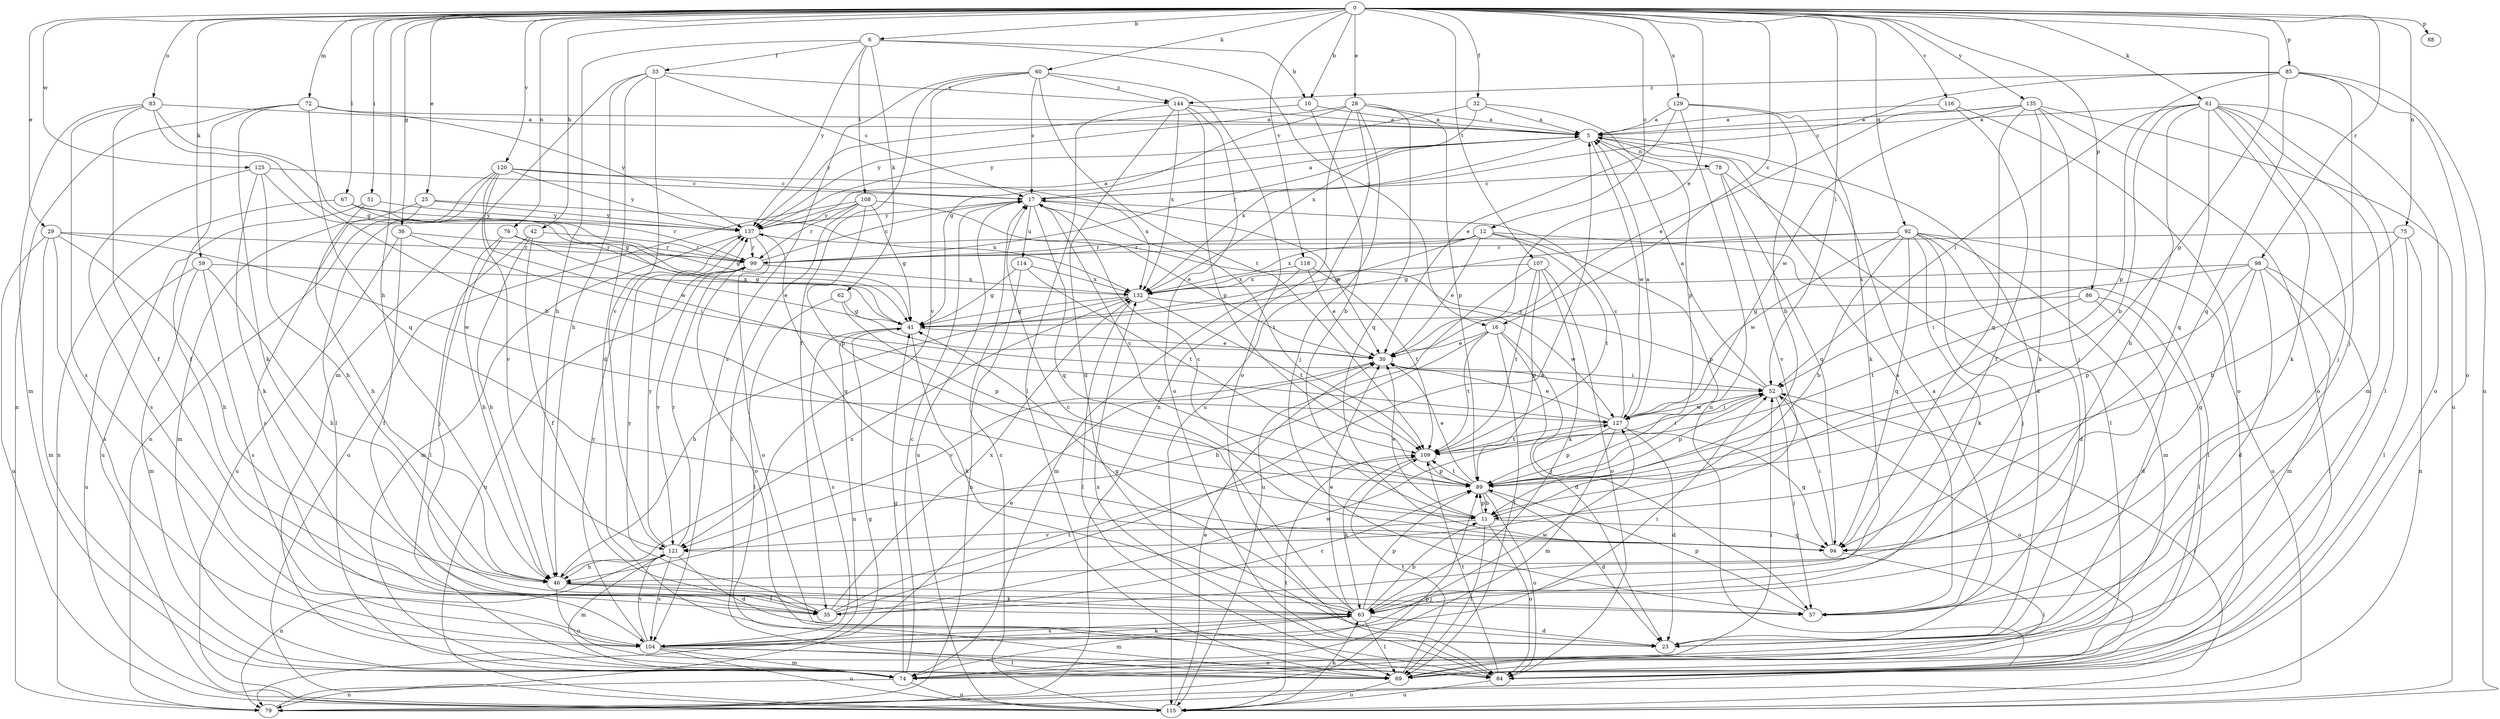 strict digraph  {
0;
5;
6;
10;
11;
12;
16;
17;
23;
25;
28;
29;
30;
32;
33;
35;
36;
41;
42;
46;
51;
52;
57;
59;
60;
61;
62;
63;
67;
69;
72;
74;
75;
76;
78;
79;
83;
84;
85;
86;
88;
89;
92;
94;
98;
99;
104;
107;
108;
109;
114;
115;
116;
118;
120;
121;
125;
127;
129;
132;
135;
137;
144;
0 -> 6  [label=b];
0 -> 10  [label=b];
0 -> 12  [label=c];
0 -> 16  [label=c];
0 -> 25  [label=e];
0 -> 28  [label=e];
0 -> 29  [label=e];
0 -> 30  [label=e];
0 -> 32  [label=f];
0 -> 36  [label=g];
0 -> 42  [label=h];
0 -> 46  [label=h];
0 -> 51  [label=i];
0 -> 52  [label=i];
0 -> 59  [label=k];
0 -> 60  [label=k];
0 -> 61  [label=k];
0 -> 67  [label=l];
0 -> 72  [label=m];
0 -> 75  [label=n];
0 -> 76  [label=n];
0 -> 83  [label=o];
0 -> 85  [label=p];
0 -> 86  [label=p];
0 -> 88  [label=p];
0 -> 89  [label=p];
0 -> 92  [label=q];
0 -> 98  [label=r];
0 -> 107  [label=t];
0 -> 116  [label=v];
0 -> 118  [label=v];
0 -> 120  [label=v];
0 -> 125  [label=w];
0 -> 129  [label=x];
0 -> 135  [label=y];
5 -> 23  [label=d];
5 -> 78  [label=n];
5 -> 99  [label=r];
5 -> 127  [label=w];
5 -> 132  [label=x];
6 -> 10  [label=b];
6 -> 16  [label=c];
6 -> 33  [label=f];
6 -> 46  [label=h];
6 -> 62  [label=k];
6 -> 108  [label=t];
6 -> 137  [label=y];
10 -> 5  [label=a];
10 -> 11  [label=b];
10 -> 137  [label=y];
11 -> 17  [label=c];
11 -> 30  [label=e];
11 -> 69  [label=l];
11 -> 84  [label=o];
11 -> 89  [label=p];
11 -> 94  [label=q];
11 -> 121  [label=v];
12 -> 30  [label=e];
12 -> 41  [label=g];
12 -> 69  [label=l];
12 -> 89  [label=p];
12 -> 99  [label=r];
12 -> 109  [label=t];
12 -> 132  [label=x];
16 -> 23  [label=d];
16 -> 30  [label=e];
16 -> 46  [label=h];
16 -> 57  [label=j];
16 -> 69  [label=l];
16 -> 109  [label=t];
17 -> 5  [label=a];
17 -> 30  [label=e];
17 -> 94  [label=q];
17 -> 109  [label=t];
17 -> 114  [label=u];
17 -> 115  [label=u];
17 -> 137  [label=y];
23 -> 5  [label=a];
25 -> 74  [label=m];
25 -> 104  [label=s];
25 -> 132  [label=x];
25 -> 137  [label=y];
28 -> 5  [label=a];
28 -> 41  [label=g];
28 -> 57  [label=j];
28 -> 79  [label=n];
28 -> 89  [label=p];
28 -> 94  [label=q];
28 -> 115  [label=u];
28 -> 137  [label=y];
29 -> 46  [label=h];
29 -> 74  [label=m];
29 -> 99  [label=r];
29 -> 104  [label=s];
29 -> 115  [label=u];
29 -> 127  [label=w];
30 -> 52  [label=i];
30 -> 121  [label=v];
32 -> 5  [label=a];
32 -> 89  [label=p];
32 -> 132  [label=x];
32 -> 137  [label=y];
33 -> 17  [label=c];
33 -> 23  [label=d];
33 -> 46  [label=h];
33 -> 74  [label=m];
33 -> 121  [label=v];
33 -> 144  [label=z];
35 -> 5  [label=a];
35 -> 109  [label=t];
35 -> 127  [label=w];
35 -> 132  [label=x];
35 -> 137  [label=y];
35 -> 89  [label=c];
36 -> 35  [label=f];
36 -> 52  [label=i];
36 -> 99  [label=r];
36 -> 115  [label=u];
41 -> 30  [label=e];
41 -> 63  [label=k];
41 -> 79  [label=n];
41 -> 104  [label=s];
42 -> 35  [label=f];
42 -> 46  [label=h];
42 -> 69  [label=l];
42 -> 99  [label=r];
46 -> 35  [label=f];
46 -> 57  [label=j];
46 -> 63  [label=k];
46 -> 84  [label=o];
46 -> 132  [label=x];
51 -> 46  [label=h];
51 -> 115  [label=u];
51 -> 137  [label=y];
52 -> 5  [label=a];
52 -> 57  [label=j];
52 -> 84  [label=o];
52 -> 89  [label=p];
52 -> 127  [label=w];
52 -> 137  [label=y];
57 -> 5  [label=a];
57 -> 89  [label=p];
59 -> 46  [label=h];
59 -> 74  [label=m];
59 -> 104  [label=s];
59 -> 115  [label=u];
59 -> 132  [label=x];
60 -> 17  [label=c];
60 -> 35  [label=f];
60 -> 84  [label=o];
60 -> 104  [label=s];
60 -> 109  [label=t];
60 -> 121  [label=v];
60 -> 144  [label=z];
61 -> 5  [label=a];
61 -> 11  [label=b];
61 -> 46  [label=h];
61 -> 52  [label=i];
61 -> 57  [label=j];
61 -> 63  [label=k];
61 -> 69  [label=l];
61 -> 74  [label=m];
61 -> 84  [label=o];
61 -> 94  [label=q];
62 -> 41  [label=g];
62 -> 69  [label=l];
62 -> 89  [label=p];
63 -> 11  [label=b];
63 -> 17  [label=c];
63 -> 23  [label=d];
63 -> 30  [label=e];
63 -> 41  [label=g];
63 -> 69  [label=l];
63 -> 74  [label=m];
63 -> 89  [label=p];
63 -> 104  [label=s];
67 -> 41  [label=g];
67 -> 79  [label=n];
67 -> 99  [label=r];
67 -> 137  [label=y];
69 -> 109  [label=t];
69 -> 115  [label=u];
72 -> 5  [label=a];
72 -> 35  [label=f];
72 -> 63  [label=k];
72 -> 79  [label=n];
72 -> 94  [label=q];
72 -> 137  [label=y];
74 -> 17  [label=c];
74 -> 41  [label=g];
74 -> 52  [label=i];
74 -> 79  [label=n];
74 -> 115  [label=u];
75 -> 11  [label=b];
75 -> 69  [label=l];
75 -> 79  [label=n];
75 -> 99  [label=r];
76 -> 30  [label=e];
76 -> 41  [label=g];
76 -> 46  [label=h];
76 -> 57  [label=j];
76 -> 99  [label=r];
78 -> 17  [label=c];
78 -> 69  [label=l];
78 -> 94  [label=q];
78 -> 121  [label=v];
79 -> 41  [label=g];
79 -> 89  [label=p];
83 -> 5  [label=a];
83 -> 11  [label=b];
83 -> 35  [label=f];
83 -> 41  [label=g];
83 -> 74  [label=m];
83 -> 104  [label=s];
84 -> 109  [label=t];
84 -> 115  [label=u];
84 -> 132  [label=x];
85 -> 17  [label=c];
85 -> 57  [label=j];
85 -> 84  [label=o];
85 -> 89  [label=p];
85 -> 94  [label=q];
85 -> 115  [label=u];
85 -> 144  [label=z];
86 -> 23  [label=d];
86 -> 41  [label=g];
86 -> 69  [label=l];
86 -> 109  [label=t];
89 -> 11  [label=b];
89 -> 17  [label=c];
89 -> 23  [label=d];
89 -> 30  [label=e];
89 -> 84  [label=o];
89 -> 109  [label=t];
92 -> 11  [label=b];
92 -> 23  [label=d];
92 -> 41  [label=g];
92 -> 57  [label=j];
92 -> 63  [label=k];
92 -> 74  [label=m];
92 -> 94  [label=q];
92 -> 99  [label=r];
92 -> 115  [label=u];
92 -> 127  [label=w];
94 -> 52  [label=i];
94 -> 69  [label=l];
98 -> 23  [label=d];
98 -> 52  [label=i];
98 -> 69  [label=l];
98 -> 74  [label=m];
98 -> 89  [label=p];
98 -> 94  [label=q];
98 -> 132  [label=x];
99 -> 17  [label=c];
99 -> 84  [label=o];
99 -> 115  [label=u];
99 -> 121  [label=v];
99 -> 132  [label=x];
104 -> 30  [label=e];
104 -> 52  [label=i];
104 -> 63  [label=k];
104 -> 69  [label=l];
104 -> 74  [label=m];
104 -> 84  [label=o];
104 -> 115  [label=u];
104 -> 121  [label=v];
104 -> 127  [label=w];
104 -> 137  [label=y];
107 -> 63  [label=k];
107 -> 84  [label=o];
107 -> 89  [label=p];
107 -> 109  [label=t];
107 -> 115  [label=u];
107 -> 132  [label=x];
108 -> 30  [label=e];
108 -> 41  [label=g];
108 -> 69  [label=l];
108 -> 89  [label=p];
108 -> 99  [label=r];
108 -> 115  [label=u];
108 -> 137  [label=y];
109 -> 52  [label=i];
109 -> 63  [label=k];
109 -> 89  [label=p];
114 -> 41  [label=g];
114 -> 79  [label=n];
114 -> 109  [label=t];
114 -> 132  [label=x];
115 -> 17  [label=c];
115 -> 30  [label=e];
115 -> 52  [label=i];
115 -> 63  [label=k];
115 -> 109  [label=t];
116 -> 5  [label=a];
116 -> 35  [label=f];
116 -> 84  [label=o];
118 -> 30  [label=e];
118 -> 74  [label=m];
118 -> 109  [label=t];
118 -> 132  [label=x];
120 -> 17  [label=c];
120 -> 69  [label=l];
120 -> 79  [label=n];
120 -> 121  [label=v];
120 -> 127  [label=w];
120 -> 132  [label=x];
120 -> 137  [label=y];
121 -> 23  [label=d];
121 -> 46  [label=h];
121 -> 74  [label=m];
121 -> 79  [label=n];
121 -> 99  [label=r];
121 -> 104  [label=s];
121 -> 137  [label=y];
125 -> 17  [label=c];
125 -> 41  [label=g];
125 -> 46  [label=h];
125 -> 63  [label=k];
125 -> 104  [label=s];
127 -> 5  [label=a];
127 -> 17  [label=c];
127 -> 23  [label=d];
127 -> 30  [label=e];
127 -> 52  [label=i];
127 -> 74  [label=m];
127 -> 89  [label=p];
127 -> 94  [label=q];
127 -> 109  [label=t];
129 -> 5  [label=a];
129 -> 11  [label=b];
129 -> 30  [label=e];
129 -> 63  [label=k];
129 -> 79  [label=n];
132 -> 41  [label=g];
132 -> 46  [label=h];
132 -> 69  [label=l];
132 -> 109  [label=t];
132 -> 127  [label=w];
135 -> 5  [label=a];
135 -> 30  [label=e];
135 -> 57  [label=j];
135 -> 63  [label=k];
135 -> 84  [label=o];
135 -> 94  [label=q];
135 -> 115  [label=u];
135 -> 127  [label=w];
137 -> 5  [label=a];
137 -> 74  [label=m];
137 -> 84  [label=o];
137 -> 94  [label=q];
137 -> 99  [label=r];
144 -> 5  [label=a];
144 -> 23  [label=d];
144 -> 69  [label=l];
144 -> 84  [label=o];
144 -> 89  [label=p];
144 -> 132  [label=x];
}
